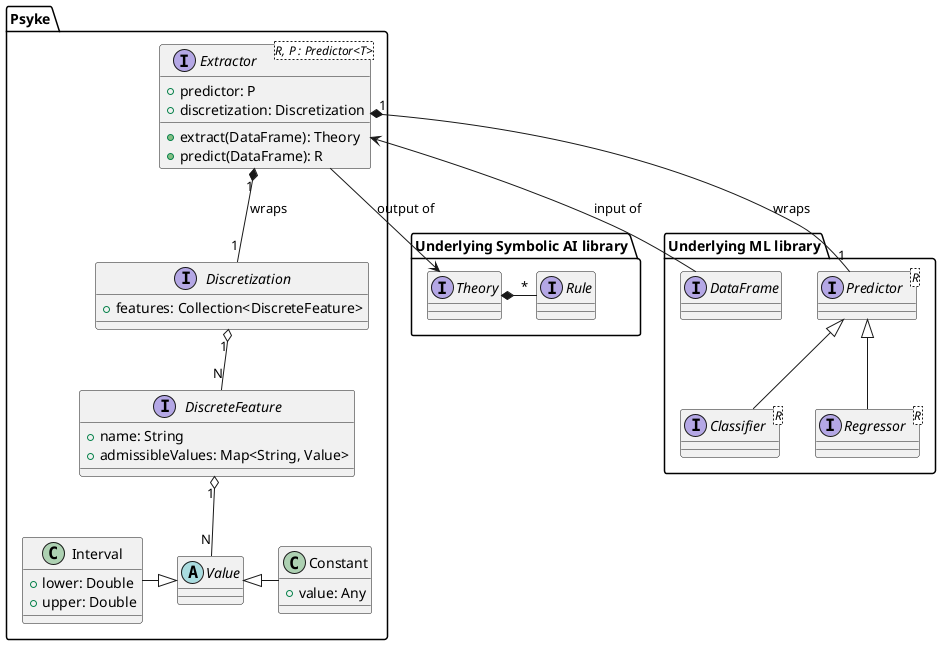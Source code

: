 @startuml
package "Underlying ML library" {
  interface Predictor<R>
  interface DataFrame

  interface Classifier<R>
  interface Regressor<R>

  Predictor <|-- Classifier
  Predictor <|-- Regressor
}

package "Underlying Symbolic AI library" {
  interface Rule
  interface Theory

  Theory " " *-right- "*" Rule
}

package Psyke {
  interface Extractor<R, P : Predictor<T>> {
    + predictor: P
    + discretization: Discretization
    + extract(DataFrame): Theory
    + predict(DataFrame): R
  }

  interface Discretization {
    + features: Collection<DiscreteFeature>
  }

  Extractor "1" *-- "1" Discretization: wraps

  interface DiscreteFeature {
    + name: String
    + admissibleValues: Map<String, Value>
  }

  Discretization "1" o-- "N" DiscreteFeature

  abstract class Value

  DiscreteFeature "1" o-- "N" Value

  class Interval {
    + lower: Double
    + upper: Double
  }

  class Constant {
    + value: Any
  }

  Value <|-left- Interval
  Value <|-right- Constant
}

Extractor "1" *-- "1" Predictor: wraps

DataFrame -left-> Extractor: input of
Extractor --> Theory: output of
@enduml
